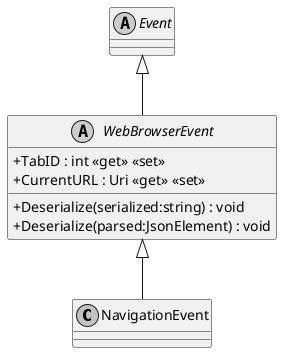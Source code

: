 @startuml
skinparam monochrome true
skinparam classAttributeIconSize 0

class NavigationEvent {
}
abstract class WebBrowserEvent {
    + TabID : int <<get>> <<set>>
    + Deserialize(serialized:string) : void
    + Deserialize(parsed:JsonElement) : void
    + CurrentURL : Uri <<get>> <<set>>
}
abstract class Event
WebBrowserEvent <|-- NavigationEvent
Event <|-- WebBrowserEvent
@enduml
